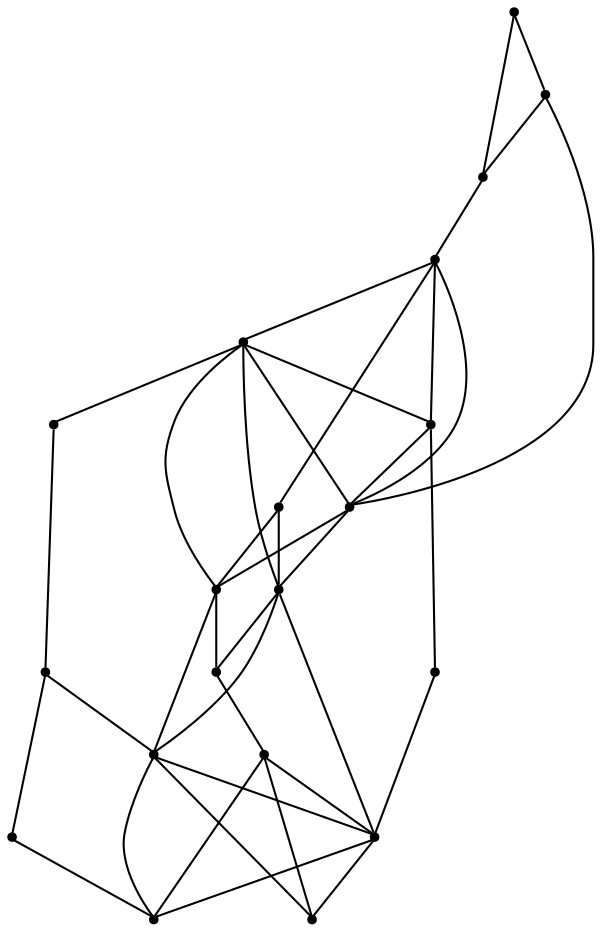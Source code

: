 graph {
  node [shape=point,comment="{\"directed\":false,\"doi\":\"10.1007/978-3-030-04414-5_41\",\"figure\":\"? (1)\"}"]

  v0 [pos="1364.8351221265746,1239.9382792452056"]
  v1 [pos="1364.642417426741,719.307495369968"]
  v2 [pos="1364.1225503178518,921.5496325156765"]
  v3 [pos="1126.2387884173368,1199.232271010515"]
  v4 [pos="1363.813097283125,1042.9633605370536"]
  v5 [pos="1244.6263691305217,1158.609435406825"]
  v6 [pos="1244.88689087783,678.1670245960468"]
  v7 [pos="1124.6197637143305,839.2751133193107"]
  v8 [pos="1004.8549214622266,798.3013693332216"]
  v9 [pos="1244.06071836089,1001.8228897631325"]
  v10 [pos="1244.3701713956168,880.4144077219217"]
  v11 [pos="1125.136610373379,637.031799802292"]
  v12 [pos="1125.4459362312705,515.4607877573824"]
  v13 [pos="1004.4391485931087,956.8424250950908"]
  v14 [pos="1005.4809812286712,555.3218752471009"]
  v15 [pos="1003.6088428290185,1284.2654763103524"]
  v16 [pos="1005.3758377800078,595.8965750085372"]
  v17 [pos="1004.9600649108902,757.7245711797186"]
  v18 [pos="1004.1297591467996,1081.6972299612125"]
  v19 [pos="1005.688374852993,474.3287105517272"]

  v18 -- v3 [id="-5",pos="1004.1297591467996,1081.6972299612125 1126.2387884173368,1199.232271010515 1126.2387884173368,1199.232271010515 1126.2387884173368,1199.232271010515"]
  v8 -- v5 [id="-7",pos="1004.8549214622266,798.3013693332216 1244.6263691305217,1158.609435406825 1244.6263691305217,1158.609435406825 1244.6263691305217,1158.609435406825"]
  v19 -- v14 [id="-10",pos="1005.688374852993,474.3287105517272 1005.4809812286712,555.3218752471009 1005.4809812286712,555.3218752471009 1005.4809812286712,555.3218752471009"]
  v17 -- v7 [id="-11",pos="1004.9600649108902,757.7245711797186 1124.6197637143305,839.2751133193107 1124.6197637143305,839.2751133193107 1124.6197637143305,839.2751133193107"]
  v16 -- v1 [id="-14",pos="1005.3758377800078,595.8965750085372 1065.4364018582403,676.867833762489 1065.4364018582403,676.867833762489 1065.4364018582403,676.867833762489 1364.642417426741,719.307495369968 1364.642417426741,719.307495369968 1364.642417426741,719.307495369968"]
  v19 -- v12 [id="-16",pos="1005.688374852993,474.3287105517272 1125.4459362312705,515.4607877573824 1125.4459362312705,515.4607877573824 1125.4459362312705,515.4607877573824"]
  v17 -- v8 [id="-19",pos="1004.9600649108902,757.7245711797186 1004.8549214622266,798.3013693332216 1004.8549214622266,798.3013693332216 1004.8549214622266,798.3013693332216"]
  v13 -- v18 [id="-20",pos="1004.4391485931087,956.8424250950908 1004.1297591467996,1081.6972299612125 1004.1297591467996,1081.6972299612125 1004.1297591467996,1081.6972299612125"]
  v1 -- v2 [id="-22",pos="1364.642417426741,719.307495369968 1364.1674119465376,916.486466809681 1364.1674119465376,916.486466809681 1364.1674119465376,916.486466809681 1364.1225503178518,921.5496325156765 1364.1225503178518,921.5496325156765 1364.1225503178518,921.5496325156765"]
  v16 -- v17 [id="-25",pos="1005.3758377800078,595.8965750085372 1004.9600649108902,757.7245711797186 1004.9600649108902,757.7245711797186 1004.9600649108902,757.7245711797186"]
  v16 -- v6 [id="-26",pos="1005.3758377800078,595.8965750085372 1065.5405596864296,636.453565612685 1065.5405596864296,636.453565612685 1065.5405596864296,636.453565612685 1244.88689087783,678.1670245960468 1244.88689087783,678.1670245960468 1244.88689087783,678.1670245960468"]
  v14 -- v16 [id="-28",pos="1005.4809812286712,555.3218752471009 1005.3758377800078,595.8965750085372 1005.3758377800078,595.8965750085372 1005.3758377800078,595.8965750085372"]
  v3 -- v15 [id="-33",pos="1126.2387884173368,1199.232271010515 1003.6088428290185,1284.2654763103524 1003.6088428290185,1284.2654763103524 1003.6088428290185,1284.2654763103524"]
  v12 -- v14 [id="-34",pos="1125.4459362312705,515.4607877573824 1005.4809812286712,555.3218752471009 1005.4809812286712,555.3218752471009 1005.4809812286712,555.3218752471009"]
  v7 -- v5 [id="-37",pos="1124.6197637143305,839.2751133193107 1244.6263691305217,1158.609435406825 1244.6263691305217,1158.609435406825 1244.6263691305217,1158.609435406825"]
  v12 -- v11 [id="-38",pos="1125.4459362312705,515.4607877573824 1125.136610373379,637.031799802292 1125.136610373379,637.031799802292 1125.136610373379,637.031799802292"]
  v7 -- v13 [id="-39",pos="1124.6197637143305,839.2751133193107 1004.4391485931087,956.8424250950908 1004.4391485931087,956.8424250950908 1004.4391485931087,956.8424250950908"]
  v11 -- v8 [id="-40",pos="1125.136610373379,637.031799802292 1004.8549214622266,798.3013693332216 1004.8549214622266,798.3013693332216 1004.8549214622266,798.3013693332216"]
  v11 -- v6 [id="-46",pos="1125.136610373379,637.031799802292 1244.88689087783,678.1670245960468 1244.88689087783,678.1670245960468 1244.88689087783,678.1670245960468"]
  v7 -- v3 [id="-47",pos="1124.6197637143305,839.2751133193107 1126.2387884173368,1199.232271010515 1126.2387884173368,1199.232271010515 1126.2387884173368,1199.232271010515"]
  v1 -- v11 [id="-48",pos="1364.642417426741,719.307495369968 1185.2806024556312,677.4304571868738 1185.2806024556312,677.4304571868738 1185.2806024556312,677.4304571868738 1125.136610373379,637.031799802292 1125.136610373379,637.031799802292 1125.136610373379,637.031799802292"]
  v11 -- v7 [id="-50",pos="1125.136610373379,637.031799802292 1124.6197637143305,839.2751133193107 1124.6197637143305,839.2751133193107 1124.6197637143305,839.2751133193107"]
  v2 -- v3 [id="-52",pos="1364.1225503178518,921.5496325156765 1364.1672847697023,1037.7375376520827 1364.1672847697023,1037.7375376520827 1364.1672847697023,1037.7375376520827 1126.2387884173368,1199.232271010515 1126.2387884173368,1199.232271010515 1126.2387884173368,1199.232271010515"]
  v16 -- v11 [id="-53",pos="1005.3758377800078,595.8965750085372 1125.136610373379,637.031799802292 1125.136610373379,637.031799802292 1125.136610373379,637.031799802292"]
  v9 -- v5 [id="-57",pos="1244.06071836089,1001.8228897631325 1244.6263691305217,1158.609435406825 1244.6263691305217,1158.609435406825 1244.6263691305217,1158.609435406825"]
  v6 -- v8 [id="-61",pos="1244.88689087783,678.1670245960468 1004.8549214622266,798.3013693332216 1004.8549214622266,798.3013693332216 1004.8549214622266,798.3013693332216"]
  v5 -- v3 [id="-62",pos="1244.6263691305217,1158.609435406825 1126.2387884173368,1199.232271010515 1126.2387884173368,1199.232271010515 1126.2387884173368,1199.232271010515"]
  v6 -- v7 [id="-65",pos="1244.88689087783,678.1670245960468 1124.6197637143305,839.2751133193107 1124.6197637143305,839.2751133193107 1124.6197637143305,839.2751133193107"]
  v9 -- v4 [id="-66",pos="1244.06071836089,1001.8228897631325 1363.813097283125,1042.9633605370536 1363.813097283125,1042.9633605370536 1363.813097283125,1042.9633605370536"]
  v6 -- v1 [id="-67",pos="1244.88689087783,678.1670245960468 1364.642417426741,719.307495369968 1364.642417426741,719.307495369968 1364.642417426741,719.307495369968"]
  v3 -- v0 [id="-71",pos="1126.2387884173368,1199.232271010515 1364.8351221265746,1239.9382792452056 1364.8351221265746,1239.9382792452056 1364.8351221265746,1239.9382792452056"]
  v8 -- v13 [id="-73",pos="1004.8549214622266,798.3013693332216 1004.4391485931087,956.8424250950908 1004.4391485931087,956.8424250950908 1004.4391485931087,956.8424250950908"]
  v4 -- v0 [id="-80",pos="1363.813097283125,1042.9633605370536 1364.8351221265746,1239.9382792452056 1364.8351221265746,1239.9382792452056 1364.8351221265746,1239.9382792452056"]
  v18 -- v15 [id="-9",pos="1004.1297591467996,1081.6972299612125 1004.6225375897496,1280.2399336874391 1004.6225375897496,1280.2399336874391 1004.6225375897496,1280.2399336874391 1013.2780658299528,1276.235120634638 1013.2780658299528,1276.235120634638 1013.2780658299528,1276.235120634638 1013.9490508135011,1282.227651469374 1013.9490508135011,1282.227651469374 1013.9490508135011,1282.227651469374 1004.6225375897496,1280.2398700998008 1004.6225375897496,1280.2398700998008 1004.6225375897496,1280.2398700998008 1001.6095275939698,1271.1927162925733 1001.6095275939698,1271.1927162925733 1001.6095275939698,1271.1927162925733 1007.6396808326797,1271.1927162925733 1007.6396808326797,1271.1927162925733 1007.6396808326797,1271.1927162925733 1004.6225375897496,1280.2398700998008 1004.6225375897496,1280.2398700998008 1004.6225375897496,1280.2398700998008 1014.0573418888406,1278.8480002833041 1014.0573418888406,1278.8480002833041 1014.0573418888406,1278.8480002833041 1011.3360755534588,1273.4680409629004 1011.3360755534588,1273.4680409629004 1011.3360755534588,1273.4680409629004 1003.6088428290185,1284.2654763103524 1003.6088428290185,1284.2654763103524 1003.6088428290185,1284.2654763103524"]
  v5 -- v15 [id="-55",pos="1244.6263691305217,1158.609435406825 1003.6088428290185,1284.2654763103524 1003.6088428290185,1284.2654763103524 1003.6088428290185,1284.2654763103524"]
  v6 -- v10 [id="-64",pos="1244.88689087783,678.1670245960468 1244.3701713956168,880.4144077219217 1244.3701713956168,880.4144077219217 1244.3701713956168,880.4144077219217"]
  v18 -- v0 [id="-70",pos="1004.1297591467996,1081.6972299612125 1355.9909588452704,1234.6666096729627 1355.9909588452704,1234.6666096729627 1355.9909588452704,1234.6666096729627 1355.4409190321835,1229.578295055988 1355.4409190321835,1229.578295055988 1355.4409190321835,1229.578295055988 1364.8351221265746,1239.9382792452056 1364.8351221265746,1239.9382792452056 1364.8351221265746,1239.9382792452056"]
  v5 -- v0 [id="-75",pos="1244.6263691305217,1158.609435406825 1364.8351221265746,1239.9382792452056 1364.8351221265746,1239.9382792452056 1364.8351221265746,1239.9382792452056"]
  v10 -- v9 [id="-79",pos="1244.3701713956168,880.4144077219217 1244.06071836089,1001.8228897631325 1244.06071836089,1001.8228897631325 1244.06071836089,1001.8228897631325"]
}